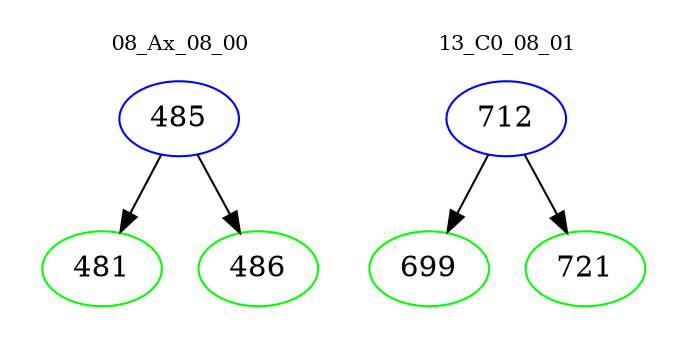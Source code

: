 digraph{
subgraph cluster_0 {
color = white
label = "08_Ax_08_00";
fontsize=10;
T0_485 [label="485", color="blue"]
T0_485 -> T0_481 [color="black"]
T0_481 [label="481", color="green"]
T0_485 -> T0_486 [color="black"]
T0_486 [label="486", color="green"]
}
subgraph cluster_1 {
color = white
label = "13_C0_08_01";
fontsize=10;
T1_712 [label="712", color="blue"]
T1_712 -> T1_699 [color="black"]
T1_699 [label="699", color="green"]
T1_712 -> T1_721 [color="black"]
T1_721 [label="721", color="green"]
}
}
